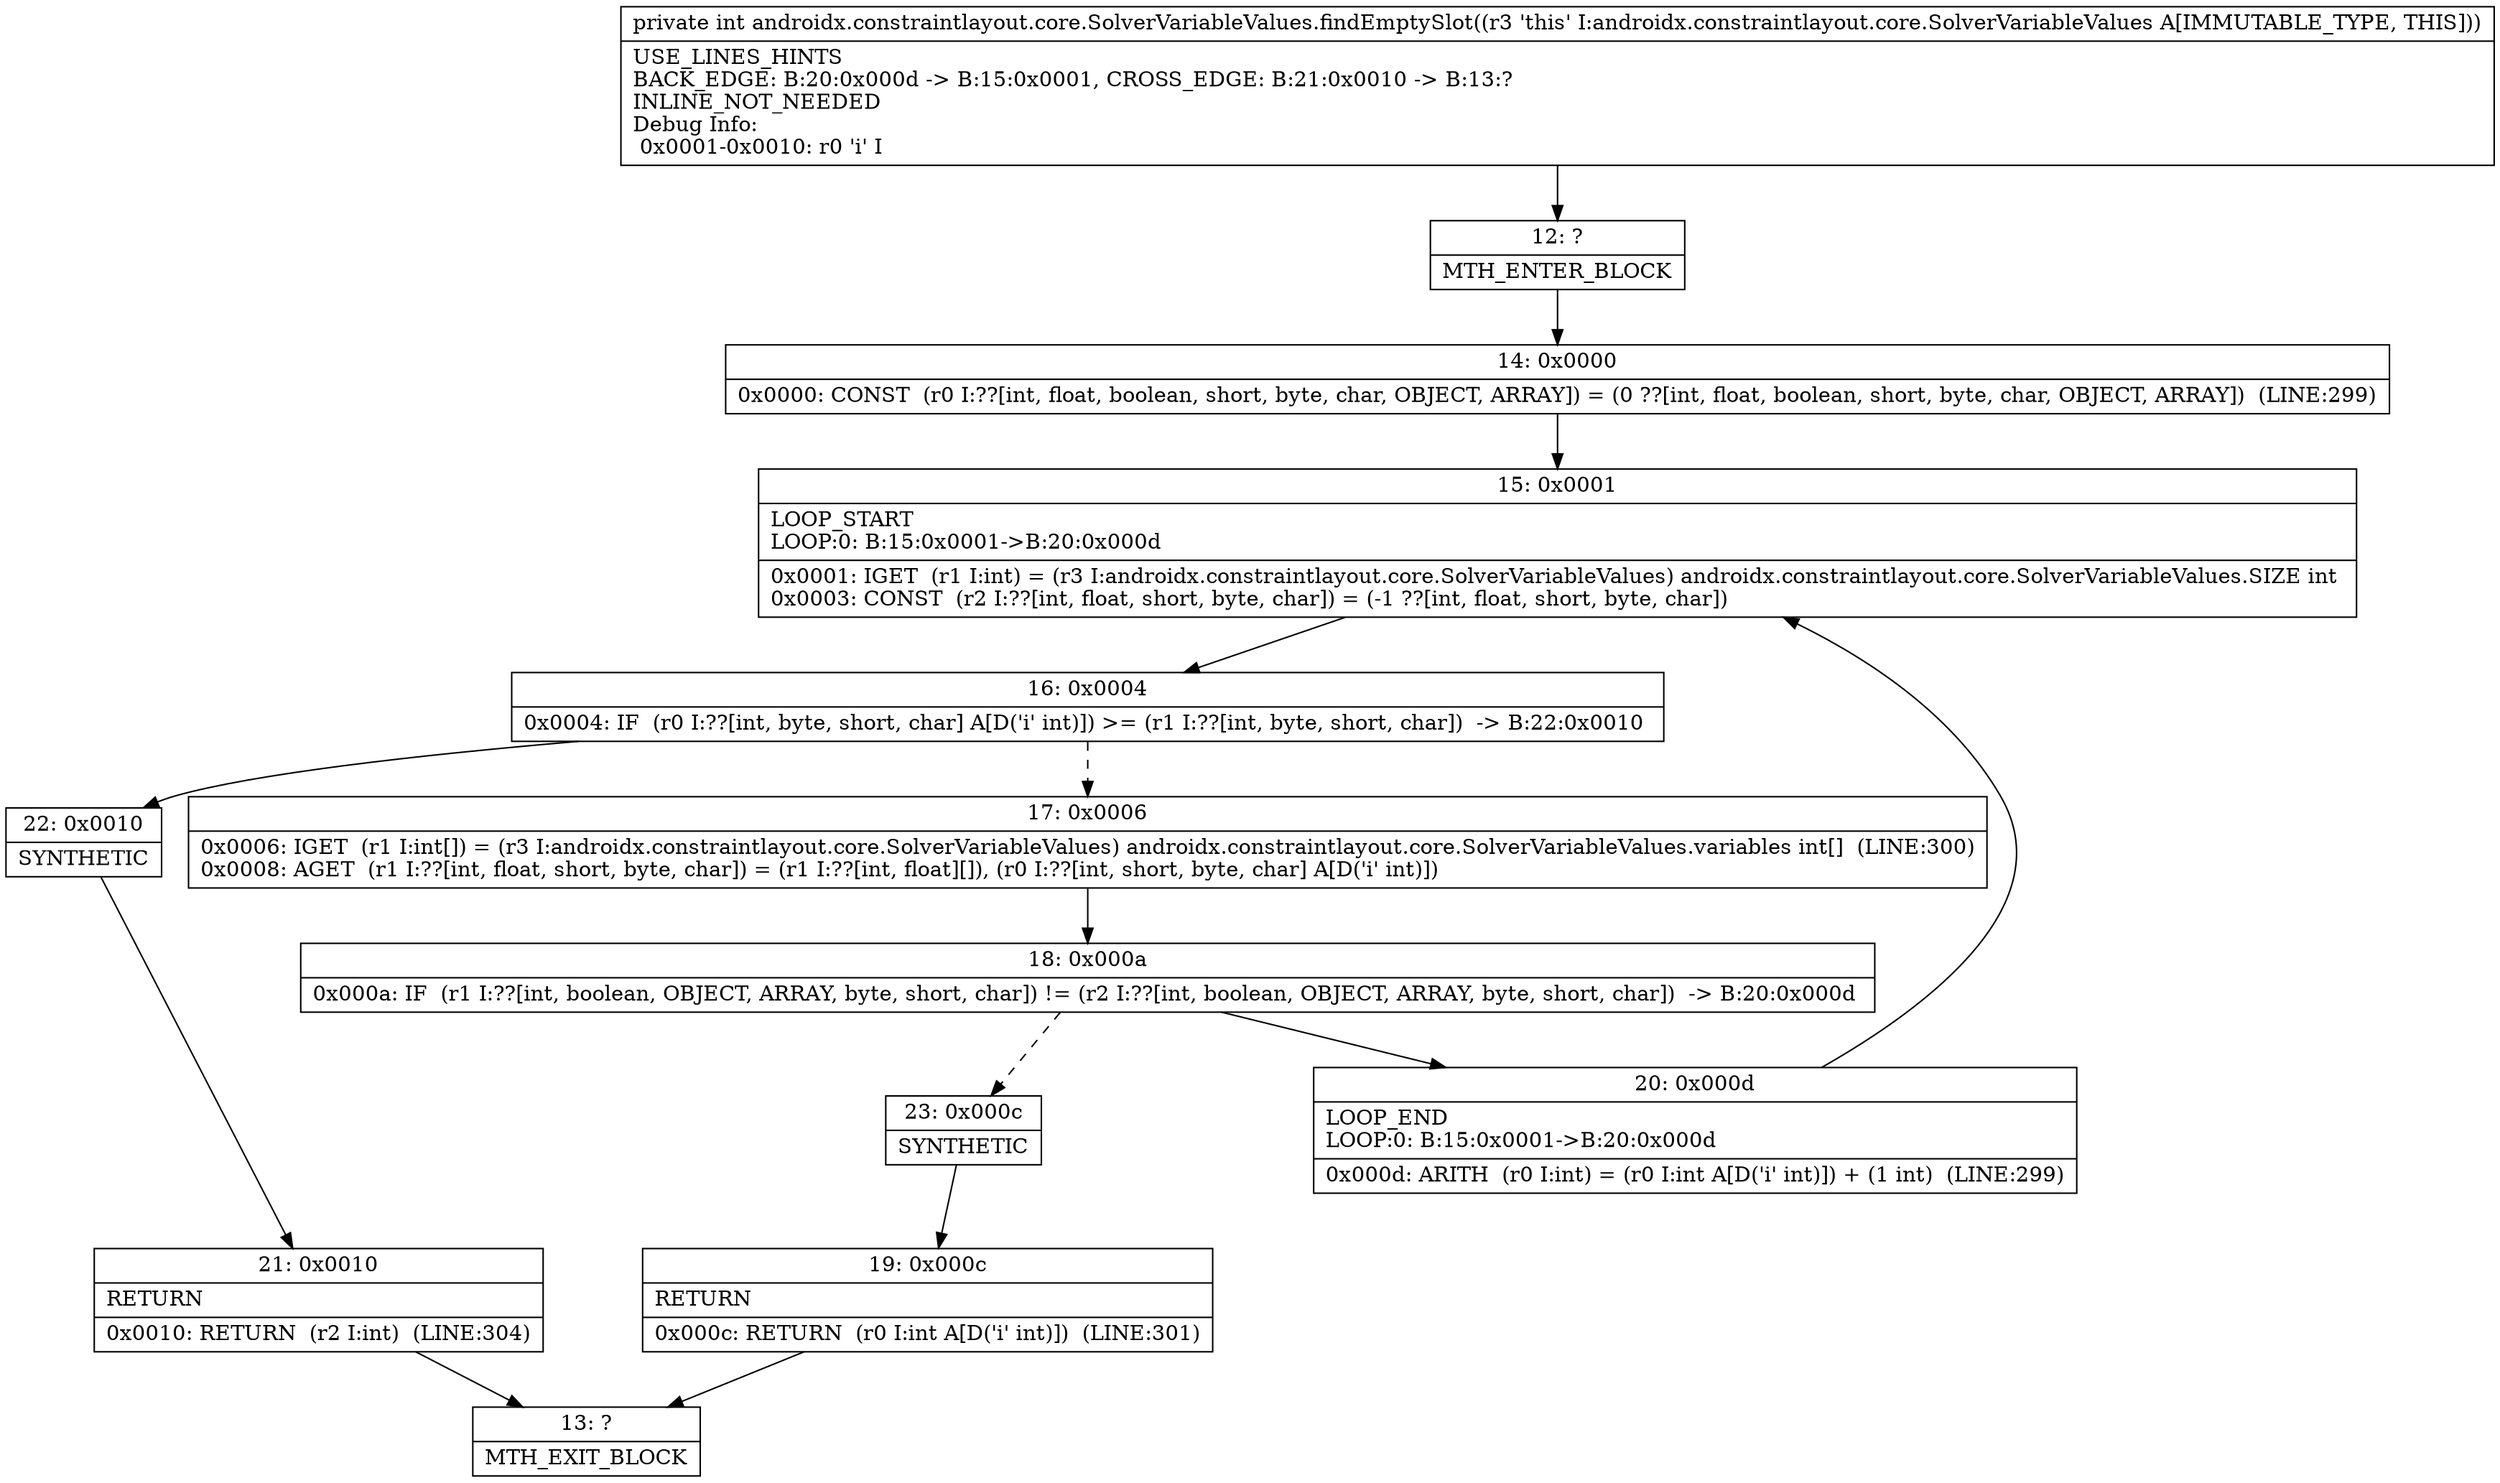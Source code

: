 digraph "CFG forandroidx.constraintlayout.core.SolverVariableValues.findEmptySlot()I" {
Node_12 [shape=record,label="{12\:\ ?|MTH_ENTER_BLOCK\l}"];
Node_14 [shape=record,label="{14\:\ 0x0000|0x0000: CONST  (r0 I:??[int, float, boolean, short, byte, char, OBJECT, ARRAY]) = (0 ??[int, float, boolean, short, byte, char, OBJECT, ARRAY])  (LINE:299)\l}"];
Node_15 [shape=record,label="{15\:\ 0x0001|LOOP_START\lLOOP:0: B:15:0x0001\-\>B:20:0x000d\l|0x0001: IGET  (r1 I:int) = (r3 I:androidx.constraintlayout.core.SolverVariableValues) androidx.constraintlayout.core.SolverVariableValues.SIZE int \l0x0003: CONST  (r2 I:??[int, float, short, byte, char]) = (\-1 ??[int, float, short, byte, char]) \l}"];
Node_16 [shape=record,label="{16\:\ 0x0004|0x0004: IF  (r0 I:??[int, byte, short, char] A[D('i' int)]) \>= (r1 I:??[int, byte, short, char])  \-\> B:22:0x0010 \l}"];
Node_17 [shape=record,label="{17\:\ 0x0006|0x0006: IGET  (r1 I:int[]) = (r3 I:androidx.constraintlayout.core.SolverVariableValues) androidx.constraintlayout.core.SolverVariableValues.variables int[]  (LINE:300)\l0x0008: AGET  (r1 I:??[int, float, short, byte, char]) = (r1 I:??[int, float][]), (r0 I:??[int, short, byte, char] A[D('i' int)]) \l}"];
Node_18 [shape=record,label="{18\:\ 0x000a|0x000a: IF  (r1 I:??[int, boolean, OBJECT, ARRAY, byte, short, char]) != (r2 I:??[int, boolean, OBJECT, ARRAY, byte, short, char])  \-\> B:20:0x000d \l}"];
Node_20 [shape=record,label="{20\:\ 0x000d|LOOP_END\lLOOP:0: B:15:0x0001\-\>B:20:0x000d\l|0x000d: ARITH  (r0 I:int) = (r0 I:int A[D('i' int)]) + (1 int)  (LINE:299)\l}"];
Node_23 [shape=record,label="{23\:\ 0x000c|SYNTHETIC\l}"];
Node_19 [shape=record,label="{19\:\ 0x000c|RETURN\l|0x000c: RETURN  (r0 I:int A[D('i' int)])  (LINE:301)\l}"];
Node_13 [shape=record,label="{13\:\ ?|MTH_EXIT_BLOCK\l}"];
Node_22 [shape=record,label="{22\:\ 0x0010|SYNTHETIC\l}"];
Node_21 [shape=record,label="{21\:\ 0x0010|RETURN\l|0x0010: RETURN  (r2 I:int)  (LINE:304)\l}"];
MethodNode[shape=record,label="{private int androidx.constraintlayout.core.SolverVariableValues.findEmptySlot((r3 'this' I:androidx.constraintlayout.core.SolverVariableValues A[IMMUTABLE_TYPE, THIS]))  | USE_LINES_HINTS\lBACK_EDGE: B:20:0x000d \-\> B:15:0x0001, CROSS_EDGE: B:21:0x0010 \-\> B:13:?\lINLINE_NOT_NEEDED\lDebug Info:\l  0x0001\-0x0010: r0 'i' I\l}"];
MethodNode -> Node_12;Node_12 -> Node_14;
Node_14 -> Node_15;
Node_15 -> Node_16;
Node_16 -> Node_17[style=dashed];
Node_16 -> Node_22;
Node_17 -> Node_18;
Node_18 -> Node_20;
Node_18 -> Node_23[style=dashed];
Node_20 -> Node_15;
Node_23 -> Node_19;
Node_19 -> Node_13;
Node_22 -> Node_21;
Node_21 -> Node_13;
}

